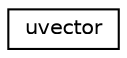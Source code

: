digraph "Graphical Class Hierarchy"
{
 // INTERACTIVE_SVG=YES
  edge [fontname="Helvetica",fontsize="10",labelfontname="Helvetica",labelfontsize="10"];
  node [fontname="Helvetica",fontsize="10",shape=record];
  rankdir="LR";
  Node0 [label="uvector",height=0.2,width=0.4,color="black", fillcolor="white", style="filled",URL="$unionuvector.html",tooltip="Quaternion/Rvector Union. "];
}
